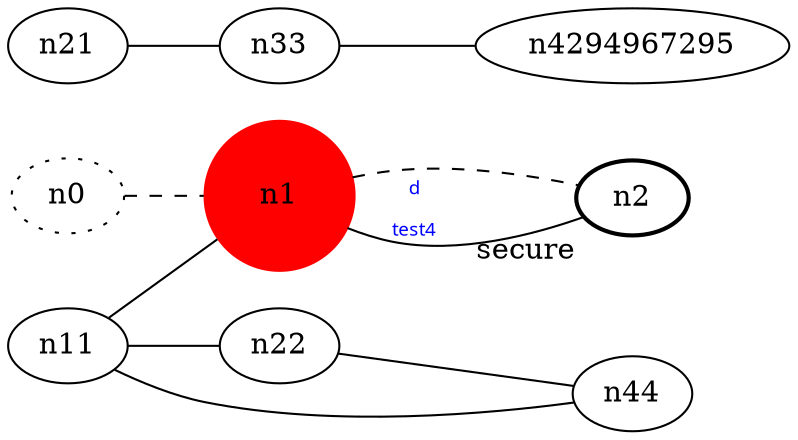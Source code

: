graph test4 {
	rankdir=LR;
	fontcolor=blue; /* c0; c1; c0 -- c1 */
	n0 [style=dotted, fillcolor="#0"]; // c2; c3; c2 -- c3
	n1 [height=1, width=1, color=red, style=filled];
	n2 [style=bold, xlabel="secure"];
	n0 -- n1 -- n2[style=dashed];
	n1 -- n2 [fontname="comic sans", label="d\n\l\G", fontcolor=blue, fontsize=9];
	n11 -- n22;
	n11 -- n1;
	n11 -- n44;
	n21 -- n33;
	n22 -- n44;
	n33 -- n4294967295;
}
